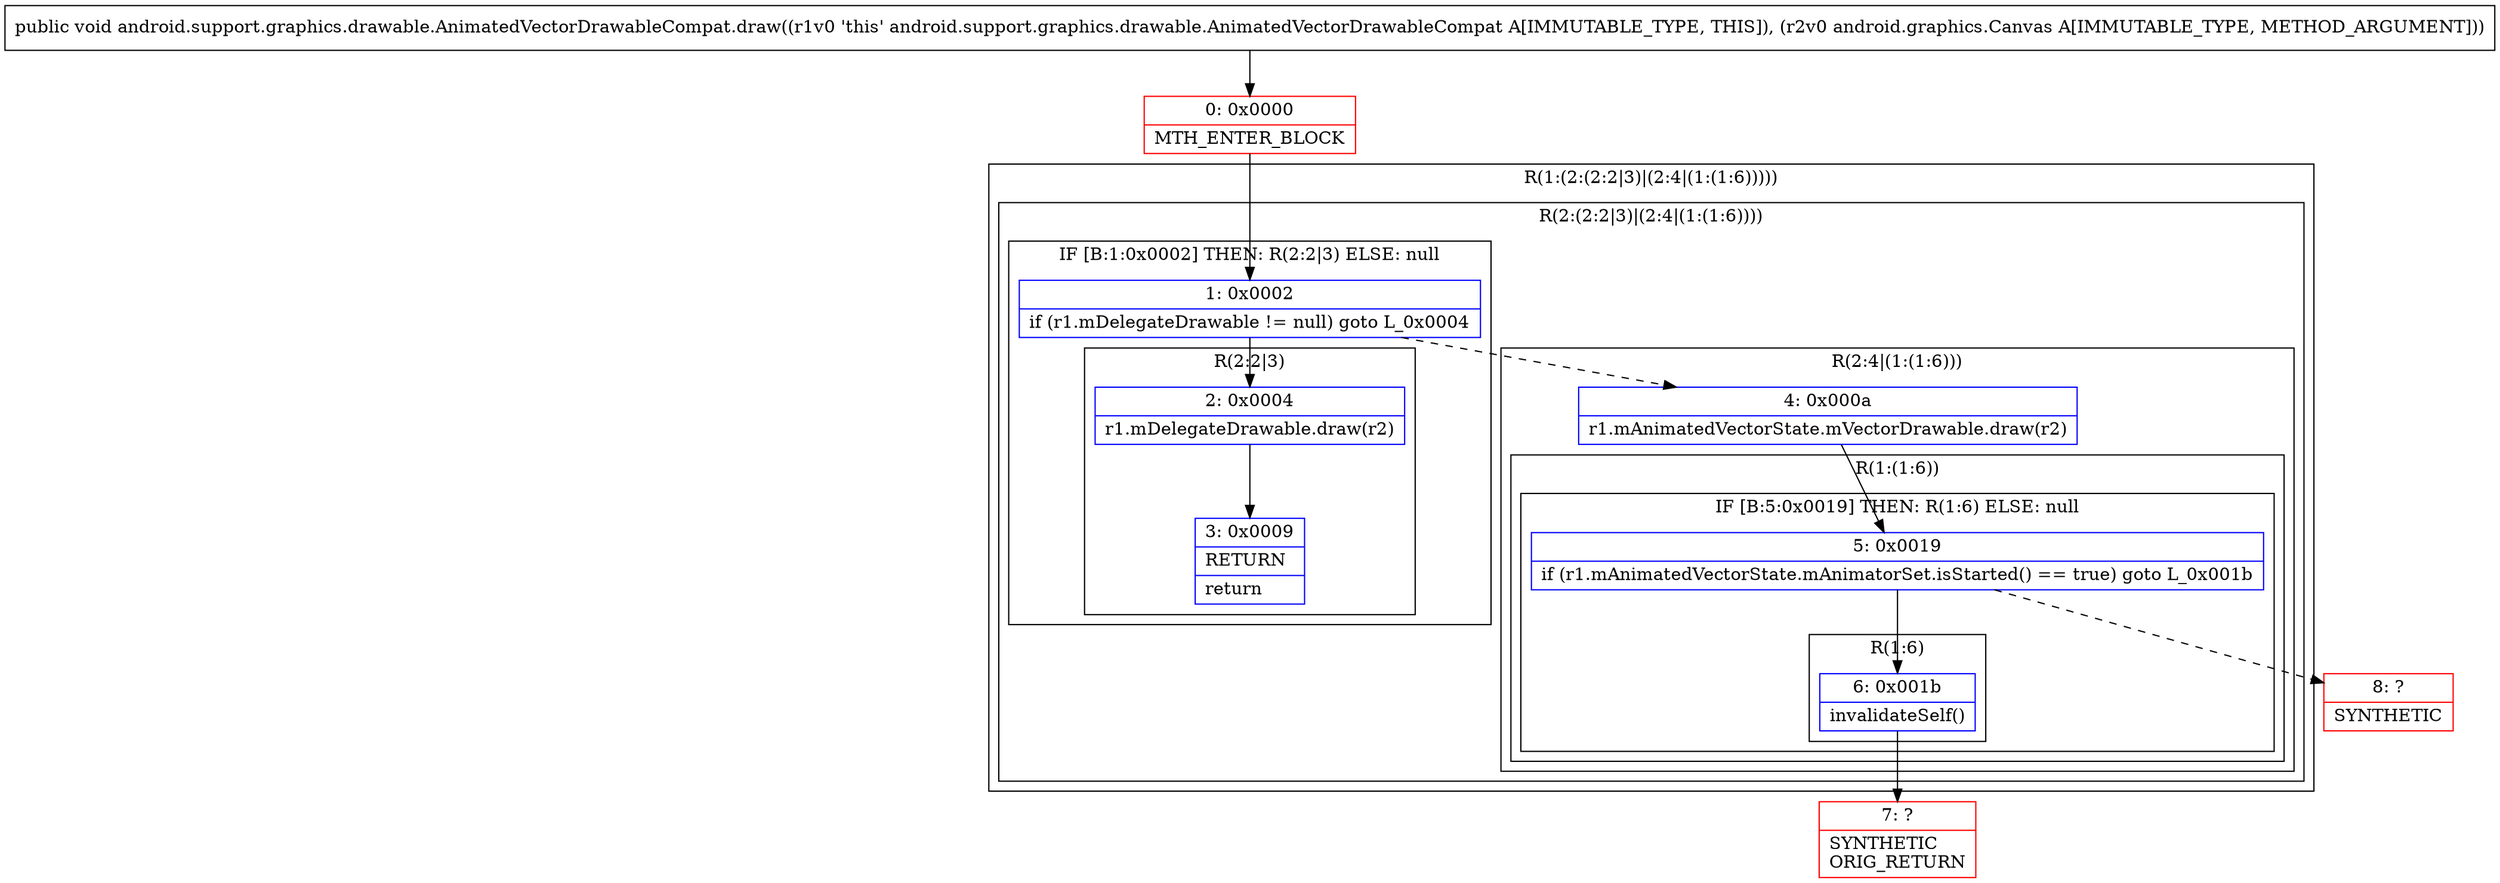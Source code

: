 digraph "CFG forandroid.support.graphics.drawable.AnimatedVectorDrawableCompat.draw(Landroid\/graphics\/Canvas;)V" {
subgraph cluster_Region_593992947 {
label = "R(1:(2:(2:2|3)|(2:4|(1:(1:6)))))";
node [shape=record,color=blue];
subgraph cluster_Region_444715315 {
label = "R(2:(2:2|3)|(2:4|(1:(1:6))))";
node [shape=record,color=blue];
subgraph cluster_IfRegion_1899631046 {
label = "IF [B:1:0x0002] THEN: R(2:2|3) ELSE: null";
node [shape=record,color=blue];
Node_1 [shape=record,label="{1\:\ 0x0002|if (r1.mDelegateDrawable != null) goto L_0x0004\l}"];
subgraph cluster_Region_1245349328 {
label = "R(2:2|3)";
node [shape=record,color=blue];
Node_2 [shape=record,label="{2\:\ 0x0004|r1.mDelegateDrawable.draw(r2)\l}"];
Node_3 [shape=record,label="{3\:\ 0x0009|RETURN\l|return\l}"];
}
}
subgraph cluster_Region_1428490336 {
label = "R(2:4|(1:(1:6)))";
node [shape=record,color=blue];
Node_4 [shape=record,label="{4\:\ 0x000a|r1.mAnimatedVectorState.mVectorDrawable.draw(r2)\l}"];
subgraph cluster_Region_1094276030 {
label = "R(1:(1:6))";
node [shape=record,color=blue];
subgraph cluster_IfRegion_1613553278 {
label = "IF [B:5:0x0019] THEN: R(1:6) ELSE: null";
node [shape=record,color=blue];
Node_5 [shape=record,label="{5\:\ 0x0019|if (r1.mAnimatedVectorState.mAnimatorSet.isStarted() == true) goto L_0x001b\l}"];
subgraph cluster_Region_2124858286 {
label = "R(1:6)";
node [shape=record,color=blue];
Node_6 [shape=record,label="{6\:\ 0x001b|invalidateSelf()\l}"];
}
}
}
}
}
}
Node_0 [shape=record,color=red,label="{0\:\ 0x0000|MTH_ENTER_BLOCK\l}"];
Node_7 [shape=record,color=red,label="{7\:\ ?|SYNTHETIC\lORIG_RETURN\l}"];
Node_8 [shape=record,color=red,label="{8\:\ ?|SYNTHETIC\l}"];
MethodNode[shape=record,label="{public void android.support.graphics.drawable.AnimatedVectorDrawableCompat.draw((r1v0 'this' android.support.graphics.drawable.AnimatedVectorDrawableCompat A[IMMUTABLE_TYPE, THIS]), (r2v0 android.graphics.Canvas A[IMMUTABLE_TYPE, METHOD_ARGUMENT])) }"];
MethodNode -> Node_0;
Node_1 -> Node_2;
Node_1 -> Node_4[style=dashed];
Node_2 -> Node_3;
Node_4 -> Node_5;
Node_5 -> Node_6;
Node_5 -> Node_8[style=dashed];
Node_6 -> Node_7;
Node_0 -> Node_1;
}


